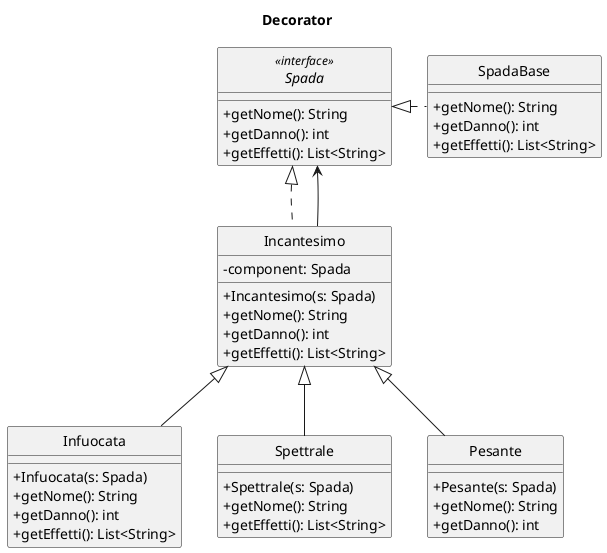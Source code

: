 ' PlantUML: tool per la generazione di UML (.png) in modo testuale
' supporta diversi diagrammi UML 
' (es. diagramma delle classi, di sequenza...)
' esempio file class_diagram.puml per generare UML a destra
' download (jar): http://plantuml.com/download
' documentazione: http://plantuml.com/class-diagram
' estensione per VS Code (PlantUML): https://marketplace.visualstudio.com/items?itemName=jebbs.plantuml
' (premi ALT-D per aprire la preview in VS Code)

@startuml Decorator

' START STYLE
skinparam {
	'monochrome true
	'shadowing false
	'classBackgroundColor white
	'noteBackgroundColor white
	classAttributeIconSize 0
	'linetype polyline
	'linetype ortho
}
hide circle
' END STYLE

title Decorator

interface Spada << interface >>{
    + getNome(): String
    + getDanno(): int
    + getEffetti(): List<String>
}

class Incantesimo {
    - component: Spada
    + Incantesimo(s: Spada)
    + getNome(): String
    + getDanno(): int
    + getEffetti(): List<String>
}

class Infuocata {
    + Infuocata(s: Spada)
    + getNome(): String
    + getDanno(): int
    + getEffetti(): List<String>
}

class SpadaBase {
    + getNome(): String
    + getDanno(): int
    + getEffetti(): List<String>
}

class Spettrale {
    + Spettrale(s: Spada)
    + getNome(): String
    + getEffetti(): List<String>
}

class Pesante {
    + Pesante(s: Spada)
    + getNome(): String
    + getDanno(): int
}

' definisco le relazioni
Spada <|.right. SpadaBase
Incantesimo .up.|> Spada
Incantesimo -up-> Spada
Spettrale -up-|> Incantesimo
Pesante -up-|> Incantesimo
Infuocata -up-|> Incantesimo 
@enduml